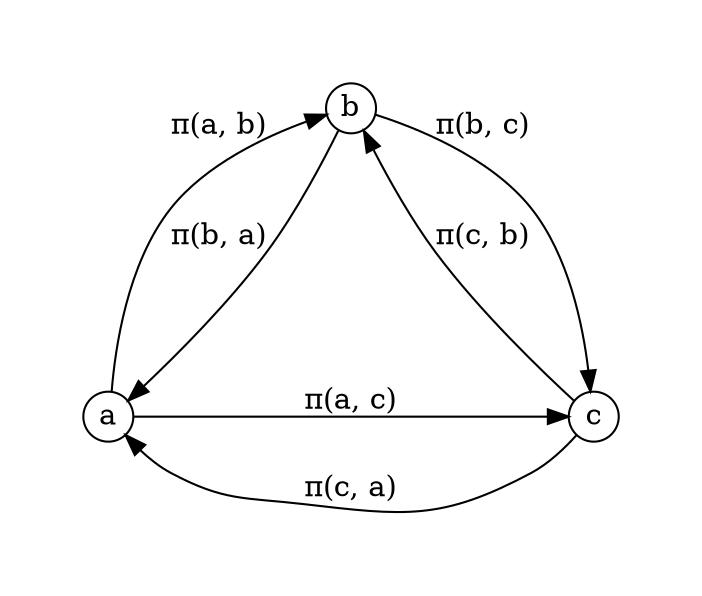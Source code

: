 digraph G {
  
  rankdir=LR;
  nodesep=1.5; ranksep=0.5;
  center=true; margin=0.5; 
  node [height="0.33", width="0.33", fixedsize=true];

  a;b;c; 

  a->b [label="&pi;(a, b)"];
  b->a [label="&pi;(b, a)"];

  a->c [label="&pi;(a, c)"];
  c->a [label="&pi;(c, a)"];

  b->c [label="&pi;(b, c)"];
  c->b [label="&pi;(c, b)"];

}



